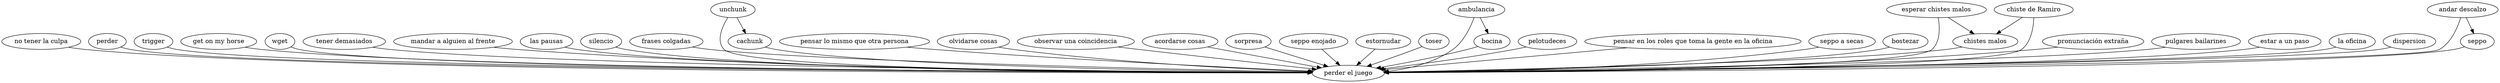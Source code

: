 digraph {
	"perder el juego";
	"no tener la culpa";
	"perder";
	"trigger";
	"get on my horse";
	"wget";
	"tener demasiados";
	"mandar a alguien al frente";
	"las pausas";
	"silencio";
	"frases colgadas";
	"cachunk";
	"pensar lo mismo que otra persona";
	"olvidarse cosas";
	"observar una coincidencia";
	"acordarse cosas";
	"sorpresa";
	"seppo enojado";
	"estornudar";
	"toser";
	"bocina";
	"pelotudeces";
	"pensar en los roles que toma la gente en la oficina";
	"seppo a secas";
	"bostezar";
	"chistes malos";
	pe [label="pronunciación extraña"];
	"pulgares bailarines";
	"estar a un paso";
	"la oficina";
	"dispersion";
	"ambulancia";
	"esperar chistes malos";
	"chiste de Ramiro";
	"unchunk";
	"andar descalzo";

#
	"no tener la culpa"                                   -> "perder el juego";
	"perder"                                              -> "perder el juego";
	"trigger"                                             -> "perder el juego";
	"get on my horse"                                     -> "perder el juego";
	"wget"                                                -> "perder el juego";
	"tener demasiados"                                    -> "perder el juego";
	"mandar a alguien al frente"                          -> "perder el juego";
	"las pausas"                                          -> "perder el juego";
	"silencio"                                            -> "perder el juego";
	"frases colgadas"                                     -> "perder el juego";
	"cachunk"                                             -> "perder el juego";
	"pensar lo mismo que otra persona"                    -> "perder el juego";
	"olvidarse cosas"                                     -> "perder el juego";
	"observar una coincidencia"                           -> "perder el juego";
	"acordarse cosas"                                     -> "perder el juego";
	"sorpresa"                                            -> "perder el juego";
	"seppo enojado"                                       -> "perder el juego";
	"estornudar"                                          -> "perder el juego";
	"toser"                                               -> "perder el juego";
	"bocina"                                              -> "perder el juego";
	"pelotudeces"                                         -> "perder el juego";
	"pensar en los roles que toma la gente en la oficina" -> "perder el juego";
	"seppo a secas"                                       -> "perder el juego";
	"bostezar"                                            -> "perder el juego";
	"chistes malos"                                       -> "perder el juego";
	pe                                                    -> "perder el juego";
	"pulgares bailarines"                                 -> "perder el juego";
	"estar a un paso"                                     -> "perder el juego";
	"la oficina"                                          -> "perder el juego";
	"dispersion"                                          -> "perder el juego";
	"ambulancia"                                          -> "perder el juego";
	"esperar chistes malos"                               -> "perder el juego";
	"chiste de Ramiro"                                    -> "perder el juego";
	"unchunk"                                             -> "perder el juego";
	"andar descalzo"                                      -> "perder el juego";
	"seppo"                                               -> "perder el juego";

#
	"ambulancia" -> "bocina";
	"esperar chistes malos" -> "chistes malos";
	"chiste de Ramiro" -> "chistes malos";
	"unchunk" -> "cachunk";
	"andar descalzo" -> "seppo";
}
